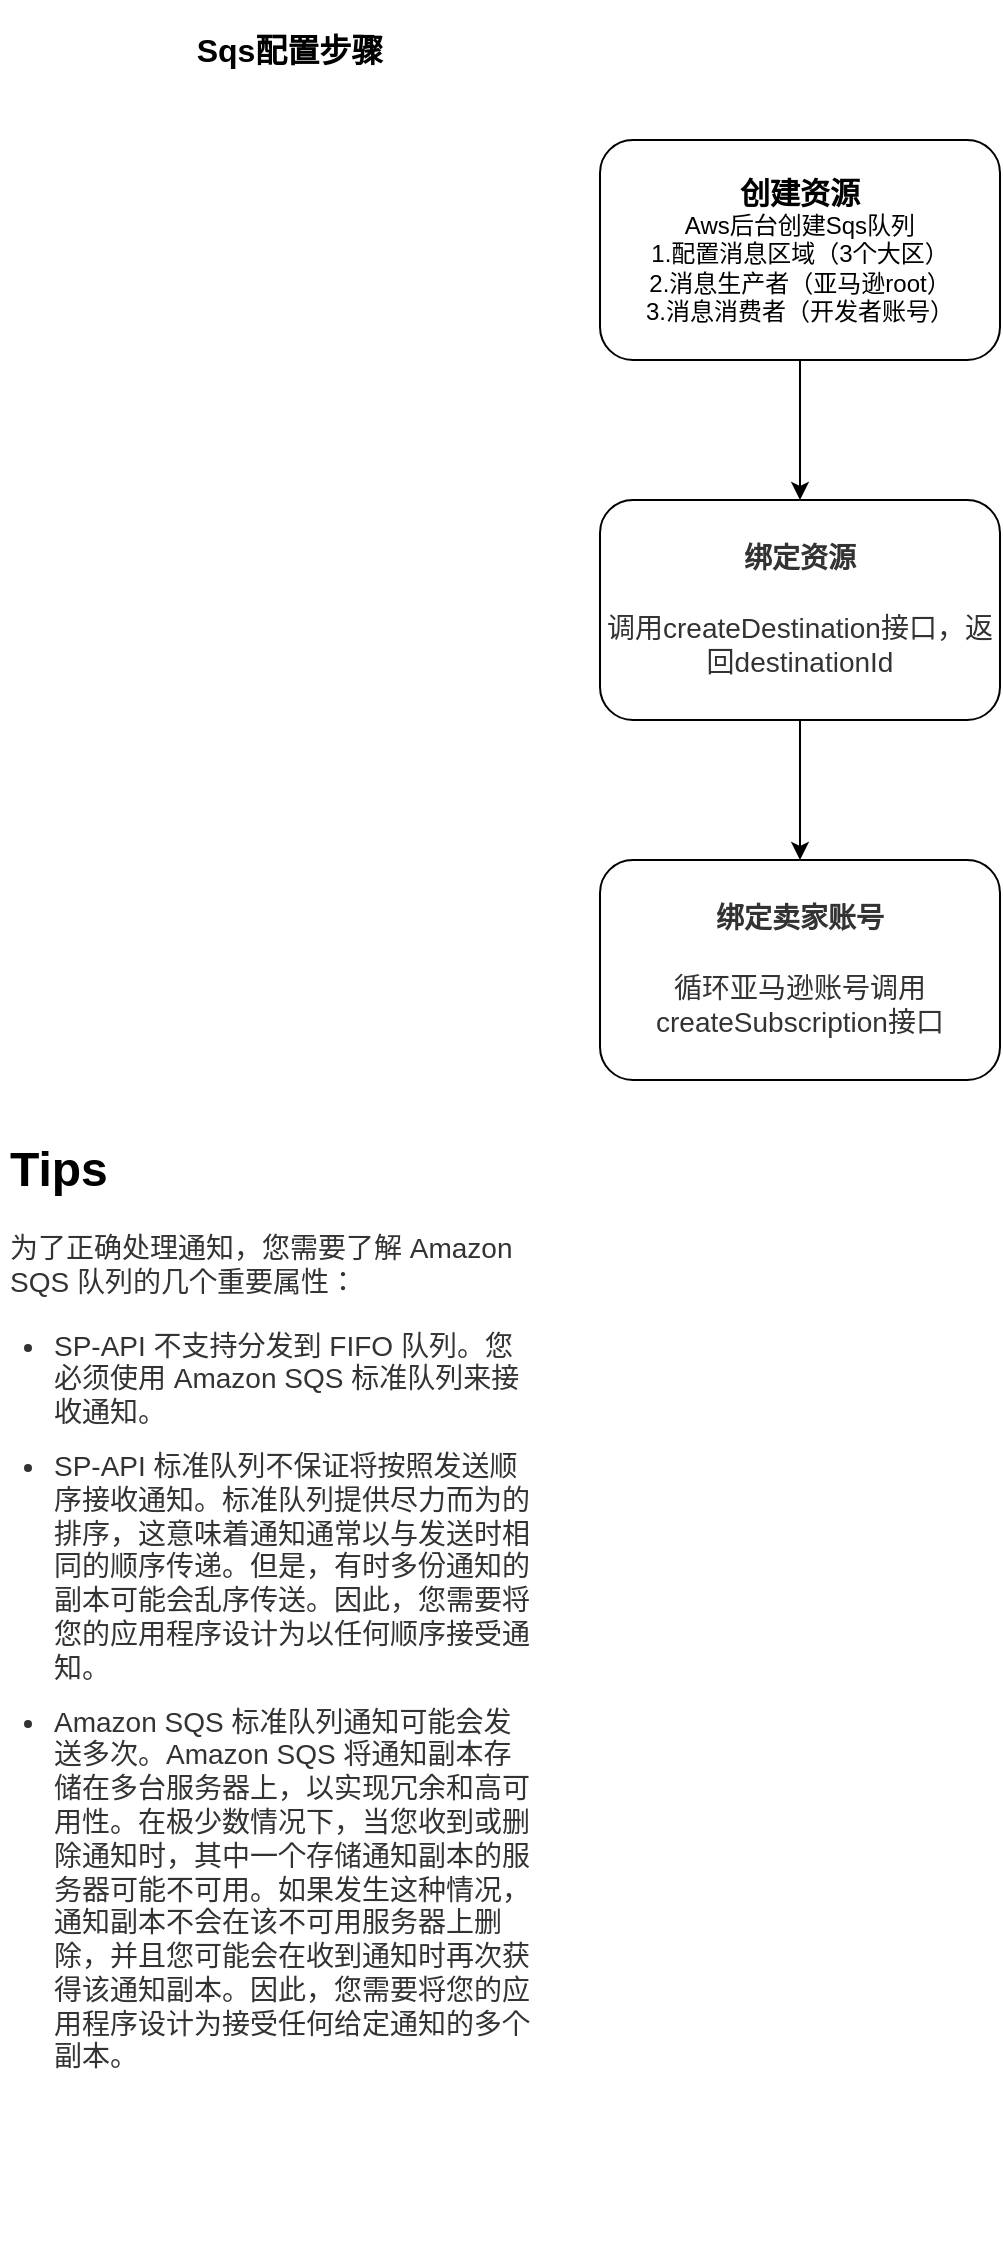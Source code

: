 <mxfile version="21.6.6" type="github">
  <diagram name="第 1 页" id="PRzCCx1aB5qB2nfrL7k8">
    <mxGraphModel dx="1434" dy="758" grid="1" gridSize="10" guides="1" tooltips="1" connect="1" arrows="1" fold="1" page="1" pageScale="1" pageWidth="827" pageHeight="1169" math="0" shadow="0">
      <root>
        <mxCell id="0" />
        <mxCell id="1" parent="0" />
        <mxCell id="OY2slUrKzZz815CNf_D2-5" style="edgeStyle=orthogonalEdgeStyle;rounded=0;orthogonalLoop=1;jettySize=auto;html=1;" edge="1" parent="1" source="OY2slUrKzZz815CNf_D2-1" target="OY2slUrKzZz815CNf_D2-3">
          <mxGeometry relative="1" as="geometry" />
        </mxCell>
        <mxCell id="OY2slUrKzZz815CNf_D2-1" value="&lt;b&gt;&lt;font style=&quot;font-size: 15px;&quot;&gt;创建&lt;/font&gt;&lt;/b&gt;&lt;b&gt;&lt;font style=&quot;font-size: 15px;&quot;&gt;资源&lt;/font&gt;&lt;/b&gt;&lt;br&gt;Aws后台创建Sqs队列&lt;br&gt;1.配置消息区域（3个大区）&lt;br&gt;2.消息生产者（亚马逊root）&lt;br&gt;3.消息消费者（开发者账号）" style="rounded=1;whiteSpace=wrap;html=1;" vertex="1" parent="1">
          <mxGeometry x="310" y="90" width="200" height="110" as="geometry" />
        </mxCell>
        <mxCell id="OY2slUrKzZz815CNf_D2-6" style="edgeStyle=orthogonalEdgeStyle;rounded=0;orthogonalLoop=1;jettySize=auto;html=1;" edge="1" parent="1" source="OY2slUrKzZz815CNf_D2-3" target="OY2slUrKzZz815CNf_D2-4">
          <mxGeometry relative="1" as="geometry" />
        </mxCell>
        <mxCell id="OY2slUrKzZz815CNf_D2-3" value="&lt;h4 style=&quot;border-color: var(--border-color); box-sizing: border-box; color: rgb(51, 51, 51); font-family: Helvetica, Arial, &amp;quot;Microsoft Yahei&amp;quot;, 微软雅黑, STXihei, 华文细黑, sans-serif; font-size: 14px;&quot;&gt;绑定资源&lt;/h4&gt;&lt;h4 style=&quot;border-color: var(--border-color); box-sizing: border-box; color: rgb(51, 51, 51); font-family: Helvetica, Arial, &amp;quot;Microsoft Yahei&amp;quot;, 微软雅黑, STXihei, 华文细黑, sans-serif; font-size: 14px;&quot;&gt;&lt;span style=&quot;font-weight: normal;&quot;&gt;调用createDestination接口，返回destinationId&lt;/span&gt;&lt;/h4&gt;" style="rounded=1;whiteSpace=wrap;html=1;" vertex="1" parent="1">
          <mxGeometry x="310" y="270" width="200" height="110" as="geometry" />
        </mxCell>
        <mxCell id="OY2slUrKzZz815CNf_D2-4" value="&lt;h4 style=&quot;border-color: var(--border-color); box-sizing: border-box; color: rgb(51, 51, 51); font-family: Helvetica, Arial, &amp;quot;Microsoft Yahei&amp;quot;, 微软雅黑, STXihei, 华文细黑, sans-serif; font-size: 14px;&quot;&gt;绑定卖家账号&lt;/h4&gt;&lt;h4 style=&quot;border-color: var(--border-color); box-sizing: border-box; color: rgb(51, 51, 51); font-family: Helvetica, Arial, &amp;quot;Microsoft Yahei&amp;quot;, 微软雅黑, STXihei, 华文细黑, sans-serif; font-size: 14px;&quot;&gt;&lt;span style=&quot;font-weight: normal;&quot;&gt;循环亚马逊账号调用createSubscription接口&lt;/span&gt;&lt;/h4&gt;" style="rounded=1;whiteSpace=wrap;html=1;" vertex="1" parent="1">
          <mxGeometry x="310" y="450" width="200" height="110" as="geometry" />
        </mxCell>
        <mxCell id="OY2slUrKzZz815CNf_D2-7" value="&lt;h1&gt;Tips&lt;/h1&gt;&lt;p style=&quot;box-sizing: border-box; margin-top: 15px; margin-bottom: 15px; color: rgb(51, 51, 51); font-family: Helvetica, Arial, &amp;quot;Microsoft Yahei&amp;quot;, 微软雅黑, STXihei, 华文细黑, sans-serif; font-size: 14px;&quot;&gt;为了正确处理通知，您需要了解 Amazon SQS 队列的几个重要属性：&lt;/p&gt;&lt;ul style=&quot;box-sizing: border-box; margin: 0px 0px 0px 2px; padding: 0px 0px 0px 20px; list-style-position: initial; list-style-image: initial; color: rgb(51, 51, 51); font-family: Helvetica, Arial, &amp;quot;Microsoft Yahei&amp;quot;, 微软雅黑, STXihei, 华文细黑, sans-serif; font-size: 14px;&quot;&gt;&lt;li style=&quot;box-sizing: border-box; margin-bottom: 10px;&quot;&gt;SP-API 不支持分发到 FIFO 队列。您必须使用 Amazon SQS 标准队列来接收通知。&lt;/li&gt;&lt;li style=&quot;box-sizing: border-box; margin-bottom: 10px;&quot;&gt;SP-API 标准队列不保证将按照发送顺序接收通知。标准队列提供尽力而为的排序，这意味着通知通常以与发送时相同的顺序传递。但是，有时多份通知的副本可能会乱序传送。因此，您需要将您的应用程序设计为以任何顺序接受通知。&lt;/li&gt;&lt;li style=&quot;box-sizing: border-box; margin-bottom: 0px;&quot;&gt;Amazon SQS 标准队列通知可能会发送多次。Amazon SQS 将通知副本存储在多台服务器上，以实现冗余和高可用性。在极少数情况下，当您收到或删除通知时，其中一个存储通知副本的服务器可能不可用。如果发生这种情况，通知副本不会在该不可用服务器上删除，并且您可能会在收到通知时再次获得该通知副本。因此，您需要将您的应用程序设计为接受任何给定通知的多个副本。&lt;/li&gt;&lt;/ul&gt;" style="text;html=1;strokeColor=none;fillColor=none;spacing=5;spacingTop=-20;whiteSpace=wrap;overflow=hidden;rounded=0;" vertex="1" parent="1">
          <mxGeometry x="10" y="585" width="270" height="560" as="geometry" />
        </mxCell>
        <mxCell id="OY2slUrKzZz815CNf_D2-8" value="&lt;b&gt;&lt;font style=&quot;font-size: 16px;&quot;&gt;Sqs配置步骤&lt;/font&gt;&lt;/b&gt;" style="text;html=1;strokeColor=none;fillColor=none;align=center;verticalAlign=middle;whiteSpace=wrap;rounded=0;" vertex="1" parent="1">
          <mxGeometry x="20" y="20" width="270" height="50" as="geometry" />
        </mxCell>
      </root>
    </mxGraphModel>
  </diagram>
</mxfile>

